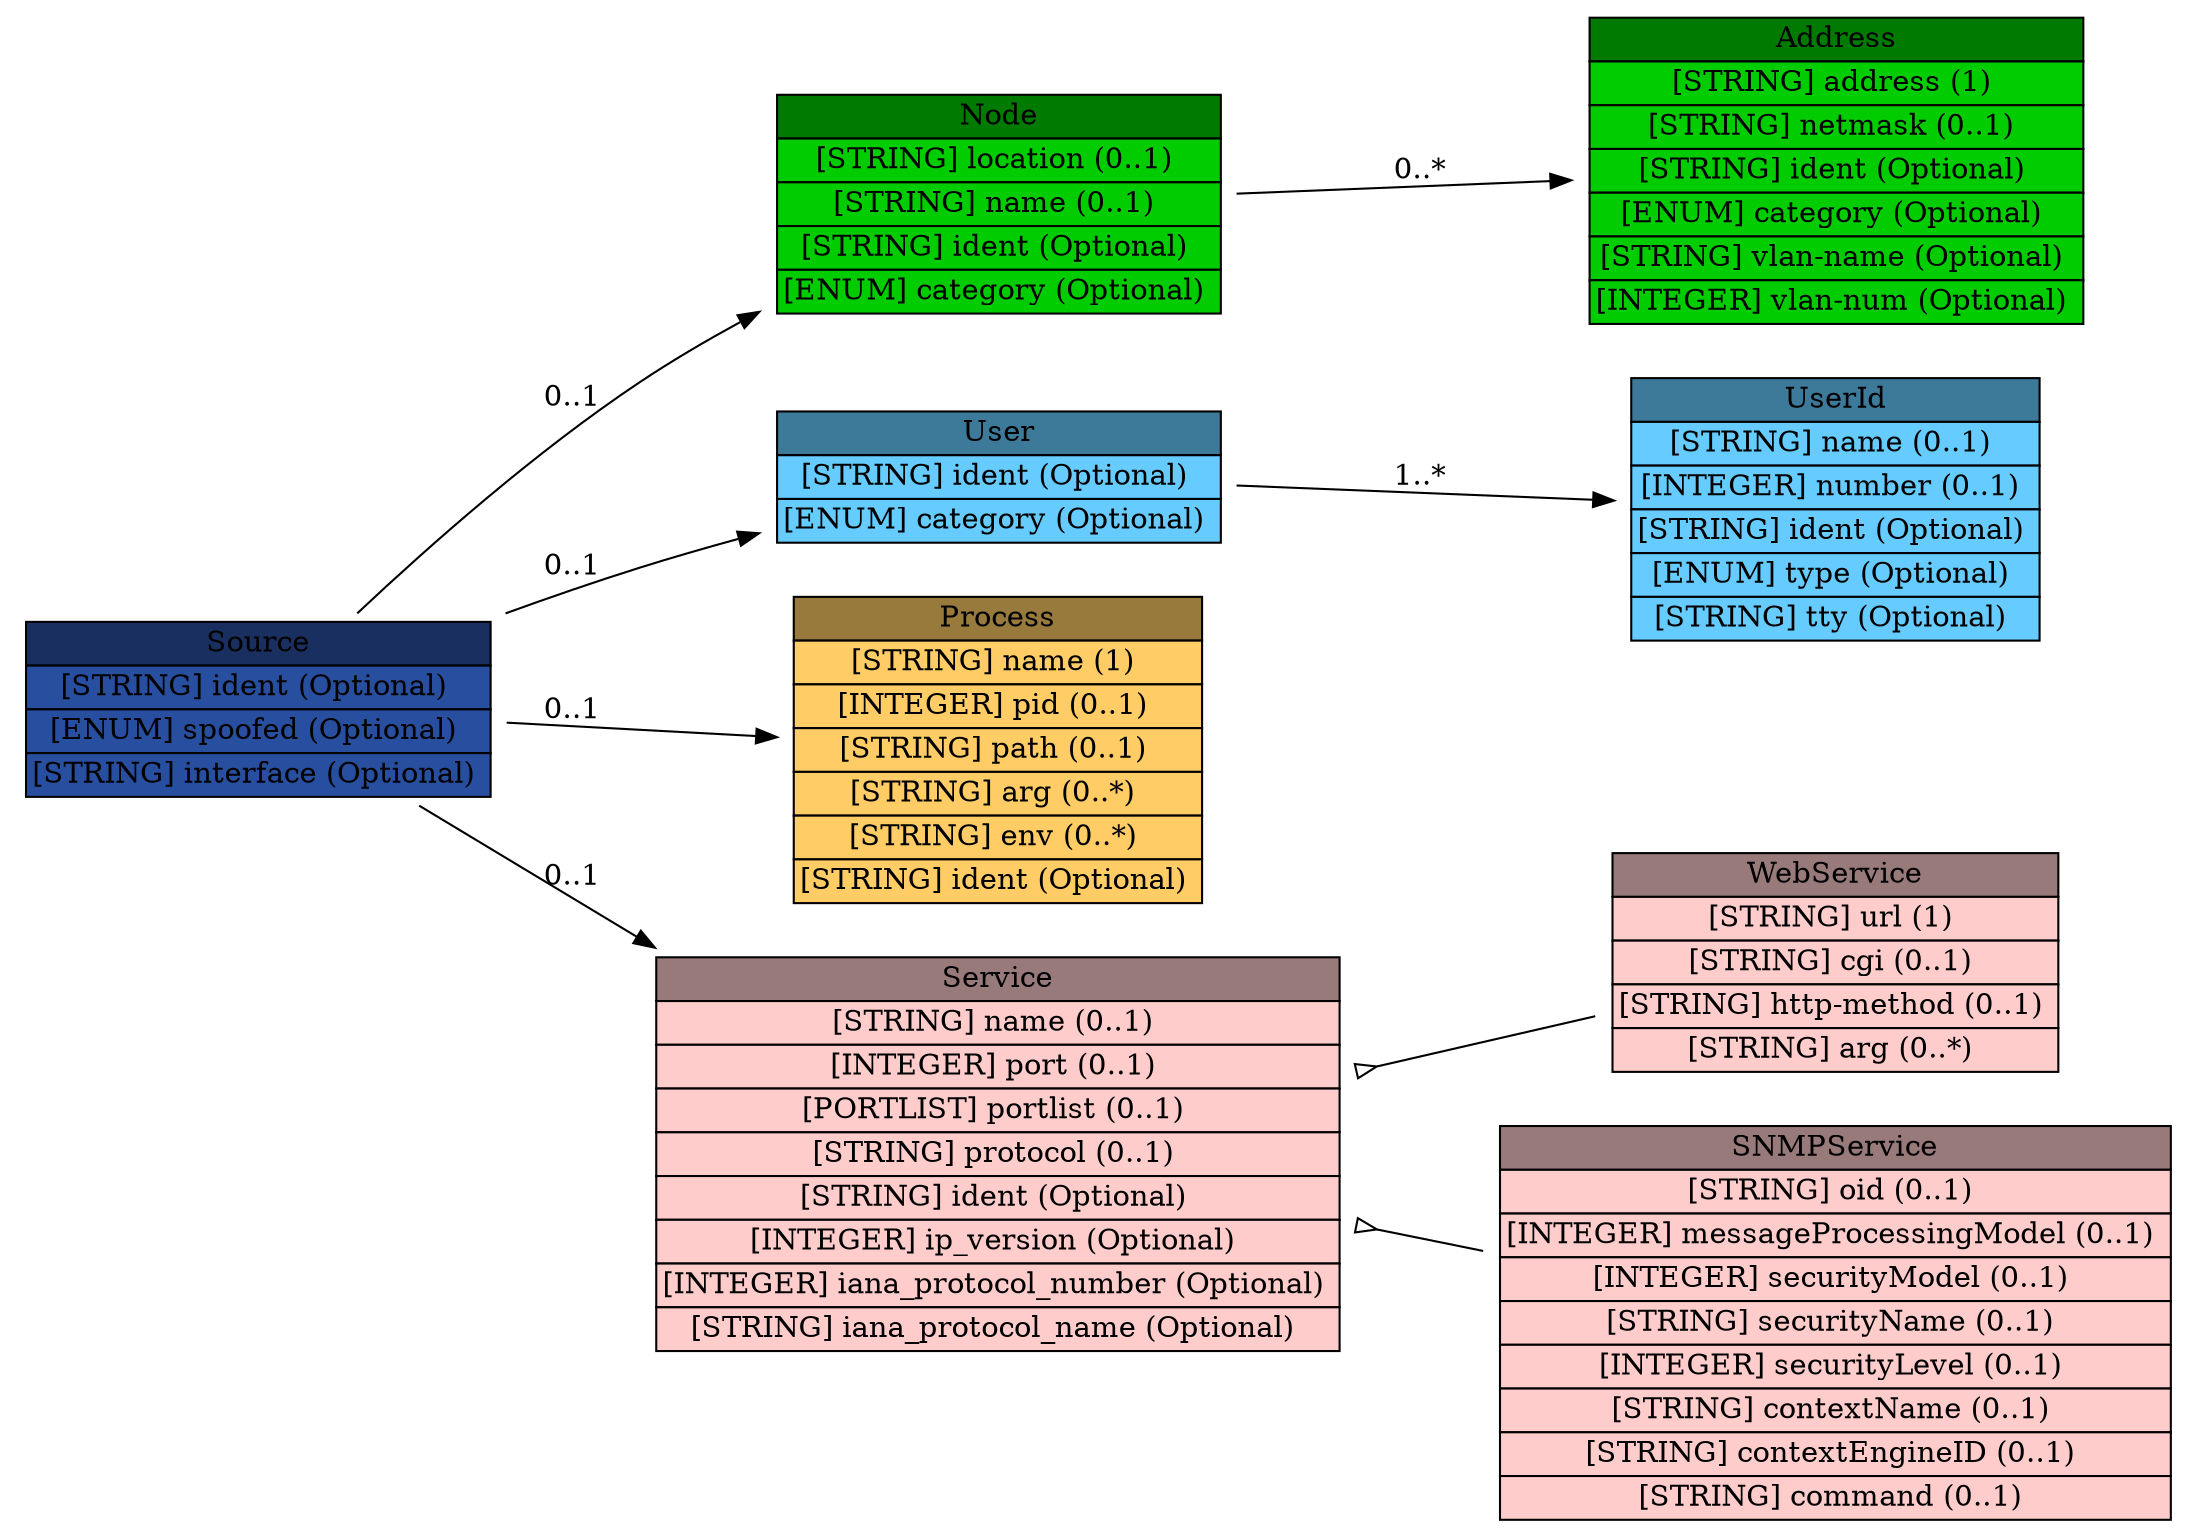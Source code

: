 digraph Source {
	graph [rankdir=LR];
	node [label="\N"];
	graph [bb="0,0,1014,641"];
	Source [label=<<table BORDER="0" CELLBORDER="1" CELLSPACING="0"> <tr > <td BGCOLOR="#182f5f" HREF="#" TITLE="The Source class contains information about the possible source(s) of the event(s) that generated an alert. An event may have more than one source (e.g., in a distributed denial-of-service attack). ">Source</td> </tr>" %<tr><td BGCOLOR="#284F9F" HREF="#" TITLE="A unique identifier for this source; see Section 3.2.9.">[STRING] ident (Optional) </td></tr>%<tr><td BGCOLOR="#284F9F" HREF="#" TITLE="An indication of whether the source is, as far as the analyzer can determine, a spoofed address used for hiding the real origin of the attack.  The permitted values for this attribute are shown below.  The default value is &quot;unknown&quot;.  (See also Section 10.)">[ENUM] spoofed (Optional) </td></tr>%<tr><td BGCOLOR="#284F9F" HREF="#" TITLE="May be used by a network-based analyzer with multiple interfaces to indicate which interface this source was seen on.">[STRING] interface (Optional) </td></tr>%</table>>, shape=plaintext, pos="116,341", width="3.1944", height="1.2361"];
	"Node" [label=<<table BORDER="0" CELLBORDER="1" CELLSPACING="0"> <tr > <td BGCOLOR="#007a00" HREF="#" TITLE="The Node class is used to identify hosts and other network devices (routers, switches, etc.). ">Node</td> </tr>" %<tr><td BGCOLOR="#00CC00" HREF="#" TITLE="The location of the equipment.">[STRING] location (0..1) </td></tr>%<tr><td BGCOLOR="#00CC00" HREF="#" TITLE="The name of the equipment.  This information MUST be provided if no Address information is given.">[STRING] name (0..1) </td></tr>%<tr><td BGCOLOR="#00CC00" HREF="#" TITLE="A unique identifier for the node; see Section 3.2.9.">[STRING] ident (Optional) </td></tr>%<tr><td BGCOLOR="#00CC00" HREF="#" TITLE="The &quot;domain&quot; from which the name information was obtained, if relevant.  The permitted values for this attribute are shown in the table below.  The default value is &quot;unknown&quot;. (See also Section 10 for extensions to the table.)">[ENUM] category (Optional) </td></tr>%</table>>, shape=plaintext, pos="463,542", width="3.0278", height="1.5139"];
	Address [label=<<table BORDER="0" CELLBORDER="1" CELLSPACING="0"> <tr > <td BGCOLOR="#007a00" HREF="#" TITLE="The Address class is used to represent network, hardware, and application addresses. ">Address</td> </tr>" %<tr><td BGCOLOR="#00CC00" HREF="#" TITLE="The address information.  The format of this data is governed by the category attribute.">[STRING] address (1) </td></tr>%<tr><td BGCOLOR="#00CC00" HREF="#" TITLE="The network mask for the address, if appropriate.">[STRING] netmask (0..1) </td></tr>%<tr><td BGCOLOR="#00CC00" HREF="#" TITLE="A unique identifier for the address; see Section 3.2.9.">[STRING] ident (Optional) </td></tr>%<tr><td BGCOLOR="#00CC00" HREF="#" TITLE="The type of address represented.  The permitted values for this attribute are shown below.  The default value is &quot;unknown&quot;.  (See also Section 10.)">[ENUM] category (Optional) </td></tr>%<tr><td BGCOLOR="#00CC00" HREF="#" TITLE="The name of the Virtual LAN to which the address belongs.">[STRING] vlan-name (Optional) </td></tr>%<tr><td BGCOLOR="#00CC00" HREF="#" TITLE="The number of the Virtual LAN to which the address belongs.">[INTEGER] vlan-num (Optional) </td></tr>%</table>>, shape=plaintext, pos="853,567", width="3.3889", height="2.0694"];
	User [label=<<table BORDER="0" CELLBORDER="1" CELLSPACING="0"> <tr > <td BGCOLOR="#3d7a99" HREF="#" TITLE="The User class is used to describe users. It is primarily used as a &quot;container&quot; class for the UserId aggregate class, as shown in Figure 16. ">User</td> </tr>" %<tr><td BGCOLOR="#66CCFF" HREF="#" TITLE="A unique identifier for the user; see Section 3.2.9.">[STRING] ident (Optional) </td></tr>%<tr><td BGCOLOR="#66CCFF" HREF="#" TITLE="The type of user represented.  The permitted values for this attribute are shown below.  The default value is &quot;unknown&quot;. (See also Section 10.)">[ENUM] category (Optional) </td></tr>%</table>>, shape=plaintext, pos="463,426", width="3.0278", height="0.95833"];
	UserId [label=<<table BORDER="0" CELLBORDER="1" CELLSPACING="0"> <tr > <td BGCOLOR="#3d7a99" HREF="#" TITLE="The UserId class provides specific information about a user. More than one UserId can be used within the User class to indicate attempts to transition from one user to another, or to provide complete information about a user&#39;s (or process&#39;) privileges. ">UserId</td> </tr>" %<tr><td BGCOLOR="#66CCFF" HREF="#" TITLE="A user or group name.">[STRING] name (0..1) </td></tr>%<tr><td BGCOLOR="#66CCFF" HREF="#" TITLE="A user or group number.">[INTEGER] number (0..1) </td></tr>%<tr><td BGCOLOR="#66CCFF" HREF="#" TITLE="A unique identifier for the user id, see Section 3.2.9.">[STRING] ident (Optional) </td></tr>%<tr><td BGCOLOR="#66CCFF" HREF="#" TITLE="The type of user information represented.  The permitted values for this attribute are shown below.  The default value is &quot;original-user&quot;.  (See also Section 10.)">[ENUM] type (Optional) </td></tr>%<tr><td BGCOLOR="#66CCFF" HREF="#" TITLE="The tty the user is using.">[STRING] tty (Optional) </td></tr>%</table>>, shape=plaintext, pos="853,411", width="2.8611", height="1.7917"];
	Process [label=<<table BORDER="0" CELLBORDER="1" CELLSPACING="0"> <tr > <td BGCOLOR="#997a3d" HREF="#" TITLE="The Process class is used to describe processes being executed on sources, targets, and analyzers. ">Process</td> </tr>" %<tr><td BGCOLOR="#FFCC66" HREF="#" TITLE="The name of the program being executed. This is a short name; path and argument information are provided elsewhere.">[STRING] name (1) </td></tr>%<tr><td BGCOLOR="#FFCC66" HREF="#" TITLE="The process identifier of the process.">[INTEGER] pid (0..1) </td></tr>%<tr><td BGCOLOR="#FFCC66" HREF="#" TITLE="The full path of the program being executed.">[STRING] path (0..1) </td></tr>%<tr><td BGCOLOR="#FFCC66" HREF="#" TITLE="A command-line argument to the program. Multiple arguments may be specified (they are assumed to have occurred in the same order they are provided) with multiple uses of arg.">[STRING] arg (0..*) </td></tr>%<tr><td BGCOLOR="#FFCC66" HREF="#" TITLE="An environment string associated with the process; generally of the format &quot;VARIABLE=value&quot;.  Multiple environment strings may be specified with multiple uses of env.">[STRING] env (0..*) </td></tr>%<tr><td BGCOLOR="#FFCC66" HREF="#" TITLE="A unique identifier for the process; see Section 3.2.9.">[STRING] ident (Optional) </td></tr>%</table>>, shape=plaintext, pos="463,300", width="2.8611", height="2.0694"];
	Service [label=<<table BORDER="0" CELLBORDER="1" CELLSPACING="0"> <tr > <td BGCOLOR="#997a7a" HREF="#" TITLE="The Service class describes network services on sources and targets. It can identify services by name, port, and protocol. When Service occurs as an aggregate class of Source, it is understood that the service is one from which activity of interest is originating; and that the service is &quot;attached&quot; to the Node, Process, and User information also contained in Source. Likewise, when Service occurs as an aggregate class of Target, it is understood that the service is one to which activity of interest is being directed; and that the service is &quot;attached&quot; to the Node, Process, and User information also contained in Target. If Service occurs in both Source and Target, then information in both locations should be the same. If information is the same in both locations and implementers wish to carry it in only one location, they should specify it as an aggregate of the Target class. ">Service</td> </tr>" %<tr><td BGCOLOR="#FFCCCC" HREF="#" TITLE="The name of the service.  Whenever possible, the name from the IANA list of well-known ports SHOULD be used.">[STRING] name (0..1) </td></tr>%<tr><td BGCOLOR="#FFCCCC" HREF="#" TITLE="The port number being used.">[INTEGER] port (0..1) </td></tr>%<tr><td BGCOLOR="#FFCCCC" HREF="#" TITLE="A list of port numbers being used; see Section 3.2.8 for formatting rules.  If a portlist is given, the iana_protocol_number and iana_protocol_name MUST apply to all the elements of the list.">[PORTLIST] portlist (0..1) </td></tr>%<tr><td BGCOLOR="#FFCCCC" HREF="#" TITLE="Additional information about the protocol being used.  The intent of the protocol field is to carry additional information related to the protocol being used when the &lt;Service&gt; attributes iana_protocol_number or/and iana_protocol_name are filed.">[STRING] protocol (0..1) </td></tr>%<tr><td BGCOLOR="#FFCCCC" HREF="#" TITLE="A unique identifier for the service; see Section 3.2.9.">[STRING] ident (Optional) </td></tr>%<tr><td BGCOLOR="#FFCCCC" HREF="#" TITLE="The IP version number.">[INTEGER] ip_version (Optional) </td></tr>%<tr><td BGCOLOR="#FFCCCC" HREF="#" TITLE="The IANA protocol number.">[INTEGER] iana_protocol_number (Optional) </td></tr>%<tr><td BGCOLOR="#FFCCCC" HREF="#" TITLE="The IANA protocol name.">[STRING] iana_protocol_name (Optional) </td></tr>%</table>>, shape=plaintext, pos="463,114", width="4.6111", height="2.625"];
	WebService [label=<<table BORDER="0" CELLBORDER="1" CELLSPACING="0"> <tr > <td BGCOLOR="#997a7a" HREF="#" TITLE="The WebService class carries additional information related to web traffic. ">WebService</td> </tr>" %<tr><td BGCOLOR="#FFCCCC" HREF="#" TITLE="The URL in the request.">[STRING] url (1) </td></tr>%<tr><td BGCOLOR="#FFCCCC" HREF="#" TITLE="The CGI script in the request, without arguments.">[STRING] cgi (0..1) </td></tr>%<tr><td BGCOLOR="#FFCCCC" HREF="#" TITLE="The HTTP method (PUT, GET) used in the request.">[STRING] http-method (0..1) </td></tr>%<tr><td BGCOLOR="#FFCCCC" HREF="#" TITLE="The arguments to the CGI script.">[STRING] arg (0..*) </td></tr>%</table>>, shape=plaintext, pos="853,260", width="3.1389", height="1.5139"];
	SNMPService [label=<<table BORDER="0" CELLBORDER="1" CELLSPACING="0"> <tr > <td BGCOLOR="#997a7a" HREF="#" TITLE="The SNMPService class carries additional information related to SNMP traffic. The aggregate classes composing SNMPService must be interpreted as described in RFC 3411 [15] and RFC 3584 [16]. ">SNMPService</td> </tr>" %<tr><td BGCOLOR="#FFCCCC" HREF="#" TITLE="The object identifier in the request.">[STRING] oid (0..1) </td></tr>%<tr><td BGCOLOR="#FFCCCC" HREF="#" TITLE="The SNMP version, typically 0 for SNMPv1, 1 for SNMPv2c, 2 for SNMPv2u and SNMPv2*, and 3 for SNMPv3; see RFC 3411 [15] Section 5 for appropriate values.">[INTEGER] messageProcessingModel (0..1) </td></tr>%<tr><td BGCOLOR="#FFCCCC" HREF="#" TITLE="The identification of the security model in use, typically 0 for any, 1 for SNMPv1, 2 for SNMPv2c, and 3 for USM; see RFC 3411 [15] Section 5 for appropriate values.">[INTEGER] securityModel (0..1) </td></tr>%<tr><td BGCOLOR="#FFCCCC" HREF="#" TITLE="The object&#39;s security name; see RFC 3411 [15] Section 3.2.2.">[STRING] securityName (0..1) </td></tr>%<tr><td BGCOLOR="#FFCCCC" HREF="#" TITLE="The security level of the SNMP request; see RFC 3411 [15] Section 3.4.3.">[INTEGER] securityLevel (0..1) </td></tr>%<tr><td BGCOLOR="#FFCCCC" HREF="#" TITLE="The object&#39;s context name; see RFC 3411 [15] Section 3.3.3.">[STRING] contextName (0..1) </td></tr>%<tr><td BGCOLOR="#FFCCCC" HREF="#" TITLE="The object&#39;s context engine identifier; see RFC 3411 [15] Section 3.3.2.">[STRING] contextEngineID (0..1) </td></tr>%<tr><td BGCOLOR="#FFCCCC" HREF="#" TITLE="The command sent to the SNMP server (GET, SET, etc.).">[STRING] command (0..1) </td></tr>%</table>>, shape=plaintext, pos="853,94", width="4.4444", height="2.625"];
	"Node" -> Address [label="0..*", pos="e,730.44,559.14 572.67,549.03 618.53,551.97 672.22,555.41 720.28,558.49", lp="661,563.5"];
	Source -> "Node" [label="0..1", pos="e,353.17,497.85 171.57,385.05 206.18,411.32 252.29,444.25 296,469 311.22,477.61 327.65,485.91 344.06,493.63", lp="264,464.5"];
	User -> UserId [label="1..*", pos="e,749.84,414.97 572.67,421.78 624.85,419.78 687.17,417.38 739.79,415.35", lp="661,426.5"];
	Source -> User [label="0..1", pos="e,353.25,399.12 231.55,369.3 267.41,378.09 307,387.79 343.15,396.64", lp="264,386.5"];
	Source -> Process [label="0..1", pos="e,359.92,312.18 231.55,327.35 269.64,322.85 311.95,317.85 349.86,313.37", lp="264,332.5"];
	Service -> WebService [dir=back, arrowtail=invempty, pos="s,629.53,176.34 639.16,179.95 673.41,192.77 708.44,205.88 739.97,217.69"];
	Service -> SNMPService [dir=back, arrowtail=invempty, pos="s,629.53,105.46 639.8,104.93 657.29,104.04 674.98,103.13 692.3,102.24"];
	Source -> Service [label="0..1", pos="e,309.47,208.28 178.37,296.89 212.77,272.84 256.43,242.81 296,217 297.66,215.92 299.33,214.83 301.01,213.74", lp="264,254.5"];
}
